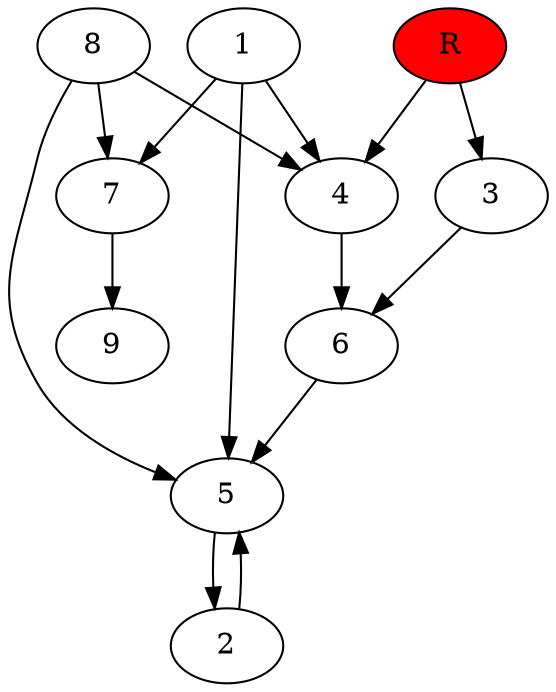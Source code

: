 digraph prb32545 {
	1
	2
	3
	4
	5
	6
	7
	8
	R [fillcolor="#ff0000" style=filled]
	1 -> 4
	1 -> 5
	1 -> 7
	2 -> 5
	3 -> 6
	4 -> 6
	5 -> 2
	6 -> 5
	7 -> 9
	8 -> 4
	8 -> 5
	8 -> 7
	R -> 3
	R -> 4
}
